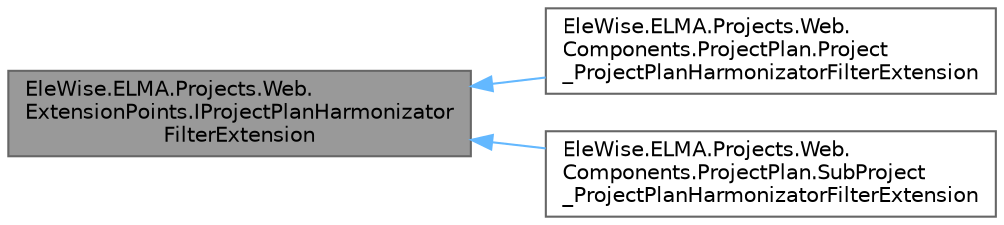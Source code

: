 digraph "EleWise.ELMA.Projects.Web.ExtensionPoints.IProjectPlanHarmonizatorFilterExtension"
{
 // LATEX_PDF_SIZE
  bgcolor="transparent";
  edge [fontname=Helvetica,fontsize=10,labelfontname=Helvetica,labelfontsize=10];
  node [fontname=Helvetica,fontsize=10,shape=box,height=0.2,width=0.4];
  rankdir="LR";
  Node1 [id="Node000001",label="EleWise.ELMA.Projects.Web.\lExtensionPoints.IProjectPlanHarmonizator\lFilterExtension",height=0.2,width=0.4,color="gray40", fillcolor="grey60", style="filled", fontcolor="black",tooltip="Точка расширения для фильтрации согласующих при отправке плана проекта на согласование"];
  Node1 -> Node2 [id="edge1_Node000001_Node000002",dir="back",color="steelblue1",style="solid",tooltip=" "];
  Node2 [id="Node000002",label="EleWise.ELMA.Projects.Web.\lComponents.ProjectPlan.Project\l_ProjectPlanHarmonizatorFilterExtension",height=0.2,width=0.4,color="gray40", fillcolor="white", style="filled",tooltip=" "];
  Node1 -> Node3 [id="edge2_Node000001_Node000003",dir="back",color="steelblue1",style="solid",tooltip=" "];
  Node3 [id="Node000003",label="EleWise.ELMA.Projects.Web.\lComponents.ProjectPlan.SubProject\l_ProjectPlanHarmonizatorFilterExtension",height=0.2,width=0.4,color="gray40", fillcolor="white", style="filled",tooltip=" "];
}
